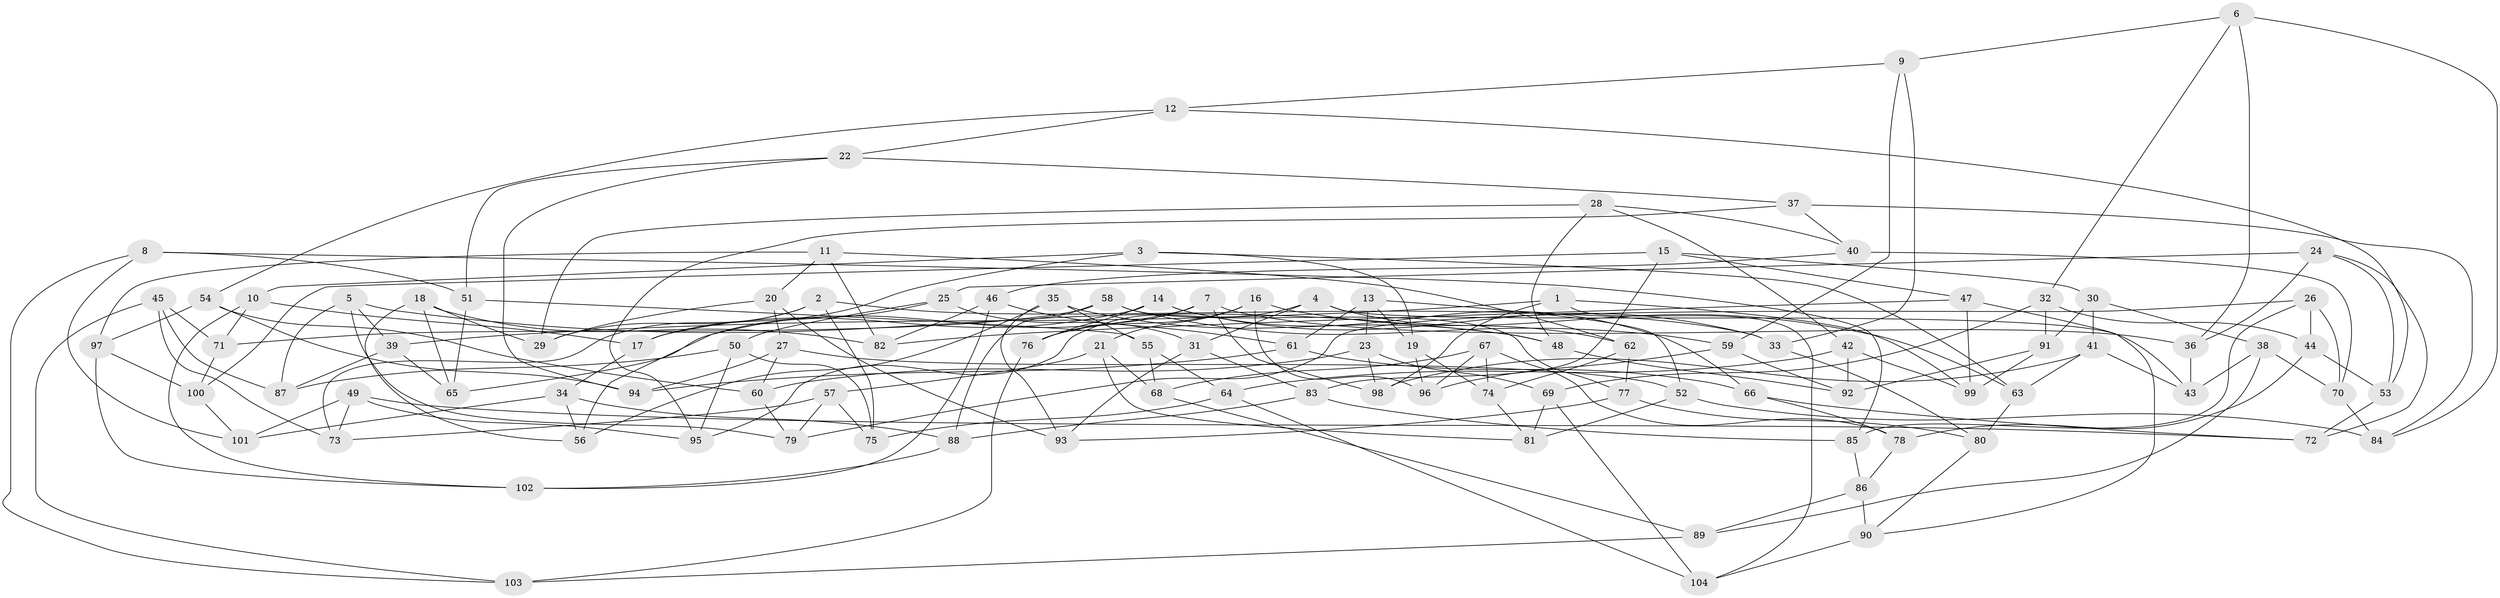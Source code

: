 // Generated by graph-tools (version 1.1) at 2025/57/03/09/25 04:57:26]
// undirected, 104 vertices, 208 edges
graph export_dot {
graph [start="1"]
  node [color=gray90,style=filled];
  1;
  2;
  3;
  4;
  5;
  6;
  7;
  8;
  9;
  10;
  11;
  12;
  13;
  14;
  15;
  16;
  17;
  18;
  19;
  20;
  21;
  22;
  23;
  24;
  25;
  26;
  27;
  28;
  29;
  30;
  31;
  32;
  33;
  34;
  35;
  36;
  37;
  38;
  39;
  40;
  41;
  42;
  43;
  44;
  45;
  46;
  47;
  48;
  49;
  50;
  51;
  52;
  53;
  54;
  55;
  56;
  57;
  58;
  59;
  60;
  61;
  62;
  63;
  64;
  65;
  66;
  67;
  68;
  69;
  70;
  71;
  72;
  73;
  74;
  75;
  76;
  77;
  78;
  79;
  80;
  81;
  82;
  83;
  84;
  85;
  86;
  87;
  88;
  89;
  90;
  91;
  92;
  93;
  94;
  95;
  96;
  97;
  98;
  99;
  100;
  101;
  102;
  103;
  104;
  1 -- 98;
  1 -- 99;
  1 -- 104;
  1 -- 39;
  2 -- 33;
  2 -- 75;
  2 -- 73;
  2 -- 29;
  3 -- 19;
  3 -- 63;
  3 -- 10;
  3 -- 17;
  4 -- 95;
  4 -- 62;
  4 -- 31;
  4 -- 43;
  5 -- 87;
  5 -- 79;
  5 -- 39;
  5 -- 48;
  6 -- 84;
  6 -- 9;
  6 -- 36;
  6 -- 32;
  7 -- 98;
  7 -- 76;
  7 -- 36;
  7 -- 65;
  8 -- 85;
  8 -- 101;
  8 -- 103;
  8 -- 51;
  9 -- 59;
  9 -- 33;
  9 -- 12;
  10 -- 102;
  10 -- 71;
  10 -- 17;
  11 -- 62;
  11 -- 97;
  11 -- 20;
  11 -- 82;
  12 -- 53;
  12 -- 54;
  12 -- 22;
  13 -- 52;
  13 -- 61;
  13 -- 23;
  13 -- 19;
  14 -- 76;
  14 -- 17;
  14 -- 33;
  14 -- 66;
  15 -- 83;
  15 -- 47;
  15 -- 30;
  15 -- 100;
  16 -- 63;
  16 -- 21;
  16 -- 96;
  16 -- 76;
  17 -- 34;
  18 -- 29;
  18 -- 56;
  18 -- 65;
  18 -- 82;
  19 -- 96;
  19 -- 74;
  20 -- 93;
  20 -- 27;
  20 -- 29;
  21 -- 57;
  21 -- 81;
  21 -- 68;
  22 -- 51;
  22 -- 94;
  22 -- 37;
  23 -- 69;
  23 -- 98;
  23 -- 60;
  24 -- 53;
  24 -- 36;
  24 -- 72;
  24 -- 25;
  25 -- 50;
  25 -- 31;
  25 -- 56;
  26 -- 70;
  26 -- 79;
  26 -- 44;
  26 -- 85;
  27 -- 60;
  27 -- 94;
  27 -- 52;
  28 -- 42;
  28 -- 40;
  28 -- 48;
  28 -- 29;
  30 -- 91;
  30 -- 38;
  30 -- 41;
  31 -- 83;
  31 -- 93;
  32 -- 69;
  32 -- 91;
  32 -- 44;
  33 -- 80;
  34 -- 101;
  34 -- 88;
  34 -- 56;
  35 -- 56;
  35 -- 48;
  35 -- 93;
  35 -- 55;
  36 -- 43;
  37 -- 95;
  37 -- 40;
  37 -- 84;
  38 -- 70;
  38 -- 89;
  38 -- 43;
  39 -- 87;
  39 -- 65;
  40 -- 70;
  40 -- 46;
  41 -- 63;
  41 -- 43;
  41 -- 98;
  42 -- 64;
  42 -- 92;
  42 -- 99;
  44 -- 53;
  44 -- 78;
  45 -- 87;
  45 -- 103;
  45 -- 71;
  45 -- 73;
  46 -- 61;
  46 -- 82;
  46 -- 102;
  47 -- 90;
  47 -- 82;
  47 -- 99;
  48 -- 92;
  49 -- 95;
  49 -- 101;
  49 -- 73;
  49 -- 72;
  50 -- 95;
  50 -- 75;
  50 -- 87;
  51 -- 65;
  51 -- 55;
  52 -- 84;
  52 -- 81;
  53 -- 72;
  54 -- 97;
  54 -- 94;
  54 -- 60;
  55 -- 64;
  55 -- 68;
  57 -- 75;
  57 -- 79;
  57 -- 73;
  58 -- 59;
  58 -- 71;
  58 -- 88;
  58 -- 77;
  59 -- 96;
  59 -- 92;
  60 -- 79;
  61 -- 94;
  61 -- 66;
  62 -- 74;
  62 -- 77;
  63 -- 80;
  64 -- 75;
  64 -- 104;
  66 -- 72;
  66 -- 78;
  67 -- 68;
  67 -- 78;
  67 -- 74;
  67 -- 96;
  68 -- 89;
  69 -- 104;
  69 -- 81;
  70 -- 84;
  71 -- 100;
  74 -- 81;
  76 -- 103;
  77 -- 80;
  77 -- 93;
  78 -- 86;
  80 -- 90;
  83 -- 88;
  83 -- 85;
  85 -- 86;
  86 -- 90;
  86 -- 89;
  88 -- 102;
  89 -- 103;
  90 -- 104;
  91 -- 92;
  91 -- 99;
  97 -- 100;
  97 -- 102;
  100 -- 101;
}
